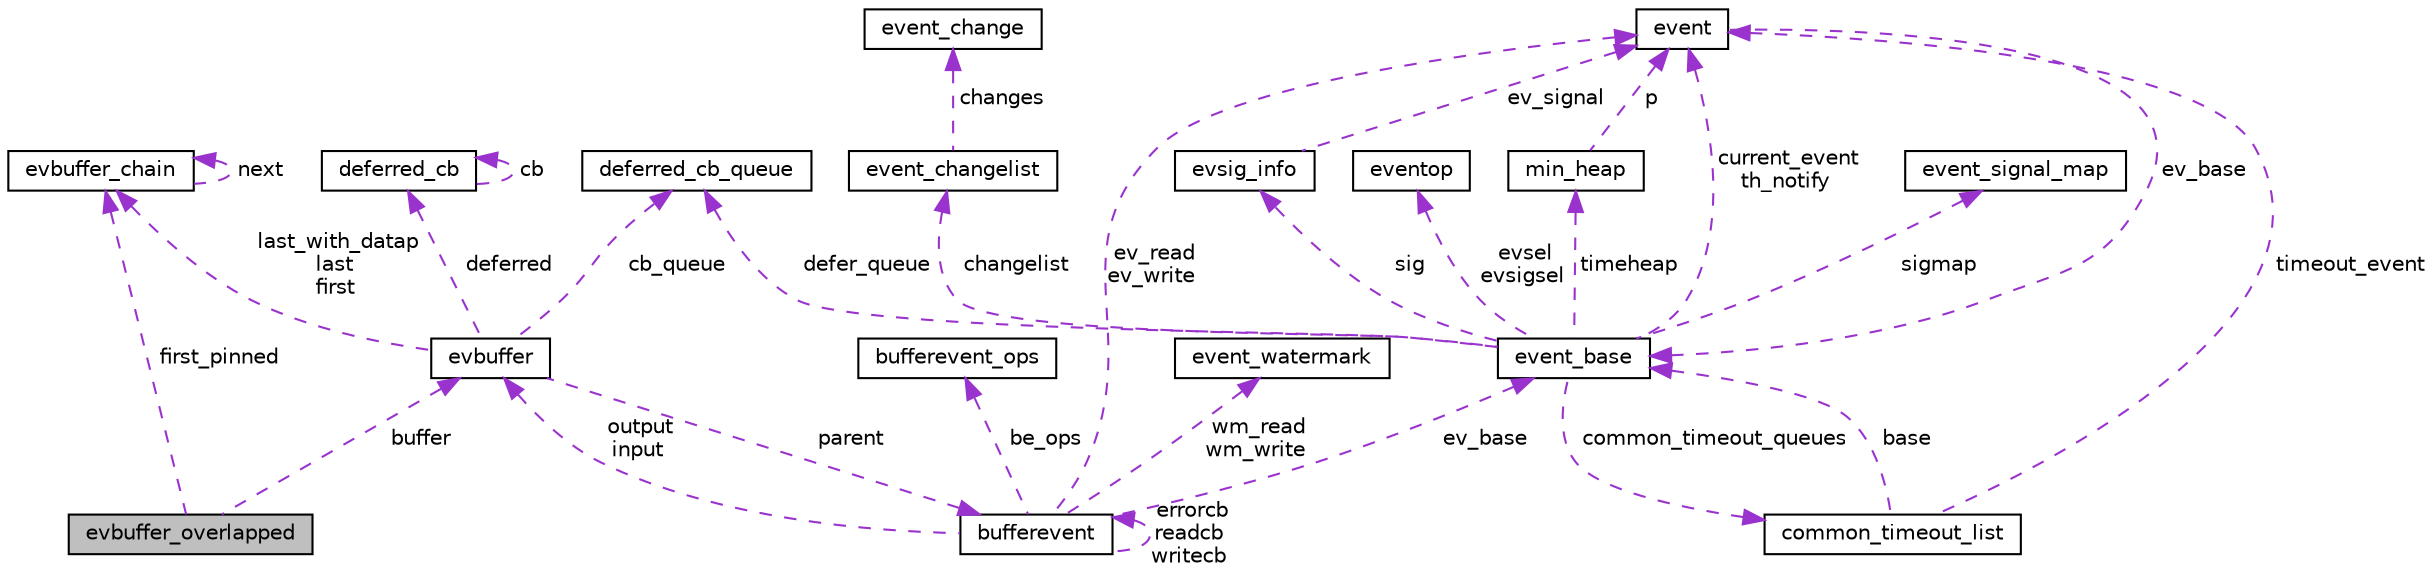 digraph G
{
  edge [fontname="Helvetica",fontsize="10",labelfontname="Helvetica",labelfontsize="10"];
  node [fontname="Helvetica",fontsize="10",shape=record];
  Node1 [label="evbuffer_overlapped",height=0.2,width=0.4,color="black", fillcolor="grey75", style="filled" fontcolor="black"];
  Node2 -> Node1 [dir="back",color="darkorchid3",fontsize="10",style="dashed",label=" first_pinned" ,fontname="Helvetica"];
  Node2 [label="evbuffer_chain",height=0.2,width=0.4,color="black", fillcolor="white", style="filled",URL="$structevbuffer__chain.html"];
  Node2 -> Node2 [dir="back",color="darkorchid3",fontsize="10",style="dashed",label=" next" ,fontname="Helvetica"];
  Node3 -> Node1 [dir="back",color="darkorchid3",fontsize="10",style="dashed",label=" buffer" ,fontname="Helvetica"];
  Node3 [label="evbuffer",height=0.2,width=0.4,color="black", fillcolor="white", style="filled",URL="$structevbuffer.html"];
  Node4 -> Node3 [dir="back",color="darkorchid3",fontsize="10",style="dashed",label=" cb_queue" ,fontname="Helvetica"];
  Node4 [label="deferred_cb_queue",height=0.2,width=0.4,color="black", fillcolor="white", style="filled",URL="$structdeferred__cb__queue.html"];
  Node2 -> Node3 [dir="back",color="darkorchid3",fontsize="10",style="dashed",label=" last_with_datap\nlast\nfirst" ,fontname="Helvetica"];
  Node5 -> Node3 [dir="back",color="darkorchid3",fontsize="10",style="dashed",label=" parent" ,fontname="Helvetica"];
  Node5 [label="bufferevent",height=0.2,width=0.4,color="black", fillcolor="white", style="filled",URL="$structbufferevent.html"];
  Node6 -> Node5 [dir="back",color="darkorchid3",fontsize="10",style="dashed",label=" wm_read\nwm_write" ,fontname="Helvetica"];
  Node6 [label="event_watermark",height=0.2,width=0.4,color="black", fillcolor="white", style="filled",URL="$structevent__watermark.html"];
  Node7 -> Node5 [dir="back",color="darkorchid3",fontsize="10",style="dashed",label=" ev_read\nev_write" ,fontname="Helvetica"];
  Node7 [label="event",height=0.2,width=0.4,color="black", fillcolor="white", style="filled",URL="$structevent.html"];
  Node8 -> Node7 [dir="back",color="darkorchid3",fontsize="10",style="dashed",label=" ev_base" ,fontname="Helvetica"];
  Node8 [label="event_base",height=0.2,width=0.4,color="black", fillcolor="white", style="filled",URL="$structevent__base.html"];
  Node9 -> Node8 [dir="back",color="darkorchid3",fontsize="10",style="dashed",label=" evsel\nevsigsel" ,fontname="Helvetica"];
  Node9 [label="eventop",height=0.2,width=0.4,color="black", fillcolor="white", style="filled",URL="$structeventop.html"];
  Node10 -> Node8 [dir="back",color="darkorchid3",fontsize="10",style="dashed",label=" sig" ,fontname="Helvetica"];
  Node10 [label="evsig_info",height=0.2,width=0.4,color="black", fillcolor="white", style="filled",URL="$structevsig__info.html"];
  Node7 -> Node10 [dir="back",color="darkorchid3",fontsize="10",style="dashed",label=" ev_signal" ,fontname="Helvetica"];
  Node11 -> Node8 [dir="back",color="darkorchid3",fontsize="10",style="dashed",label=" timeheap" ,fontname="Helvetica"];
  Node11 [label="min_heap",height=0.2,width=0.4,color="black", fillcolor="white", style="filled",URL="$structmin__heap.html"];
  Node7 -> Node11 [dir="back",color="darkorchid3",fontsize="10",style="dashed",label=" p" ,fontname="Helvetica"];
  Node4 -> Node8 [dir="back",color="darkorchid3",fontsize="10",style="dashed",label=" defer_queue" ,fontname="Helvetica"];
  Node7 -> Node8 [dir="back",color="darkorchid3",fontsize="10",style="dashed",label=" current_event\nth_notify" ,fontname="Helvetica"];
  Node12 -> Node8 [dir="back",color="darkorchid3",fontsize="10",style="dashed",label=" common_timeout_queues" ,fontname="Helvetica"];
  Node12 [label="common_timeout_list",height=0.2,width=0.4,color="black", fillcolor="white", style="filled",URL="$structcommon__timeout__list.html"];
  Node7 -> Node12 [dir="back",color="darkorchid3",fontsize="10",style="dashed",label=" timeout_event" ,fontname="Helvetica"];
  Node8 -> Node12 [dir="back",color="darkorchid3",fontsize="10",style="dashed",label=" base" ,fontname="Helvetica"];
  Node13 -> Node8 [dir="back",color="darkorchid3",fontsize="10",style="dashed",label=" sigmap" ,fontname="Helvetica"];
  Node13 [label="event_signal_map",height=0.2,width=0.4,color="black", fillcolor="white", style="filled",URL="$structevent__signal__map.html"];
  Node14 -> Node8 [dir="back",color="darkorchid3",fontsize="10",style="dashed",label=" changelist" ,fontname="Helvetica"];
  Node14 [label="event_changelist",height=0.2,width=0.4,color="black", fillcolor="white", style="filled",URL="$structevent__changelist.html"];
  Node15 -> Node14 [dir="back",color="darkorchid3",fontsize="10",style="dashed",label=" changes" ,fontname="Helvetica"];
  Node15 [label="event_change",height=0.2,width=0.4,color="black", fillcolor="white", style="filled",URL="$structevent__change.html"];
  Node3 -> Node5 [dir="back",color="darkorchid3",fontsize="10",style="dashed",label=" output\ninput" ,fontname="Helvetica"];
  Node8 -> Node5 [dir="back",color="darkorchid3",fontsize="10",style="dashed",label=" ev_base" ,fontname="Helvetica"];
  Node5 -> Node5 [dir="back",color="darkorchid3",fontsize="10",style="dashed",label=" errorcb\nreadcb\nwritecb" ,fontname="Helvetica"];
  Node16 -> Node5 [dir="back",color="darkorchid3",fontsize="10",style="dashed",label=" be_ops" ,fontname="Helvetica"];
  Node16 [label="bufferevent_ops",height=0.2,width=0.4,color="black", fillcolor="white", style="filled",URL="$structbufferevent__ops.html"];
  Node17 -> Node3 [dir="back",color="darkorchid3",fontsize="10",style="dashed",label=" deferred" ,fontname="Helvetica"];
  Node17 [label="deferred_cb",height=0.2,width=0.4,color="black", fillcolor="white", style="filled",URL="$structdeferred__cb.html"];
  Node17 -> Node17 [dir="back",color="darkorchid3",fontsize="10",style="dashed",label=" cb" ,fontname="Helvetica"];
}
